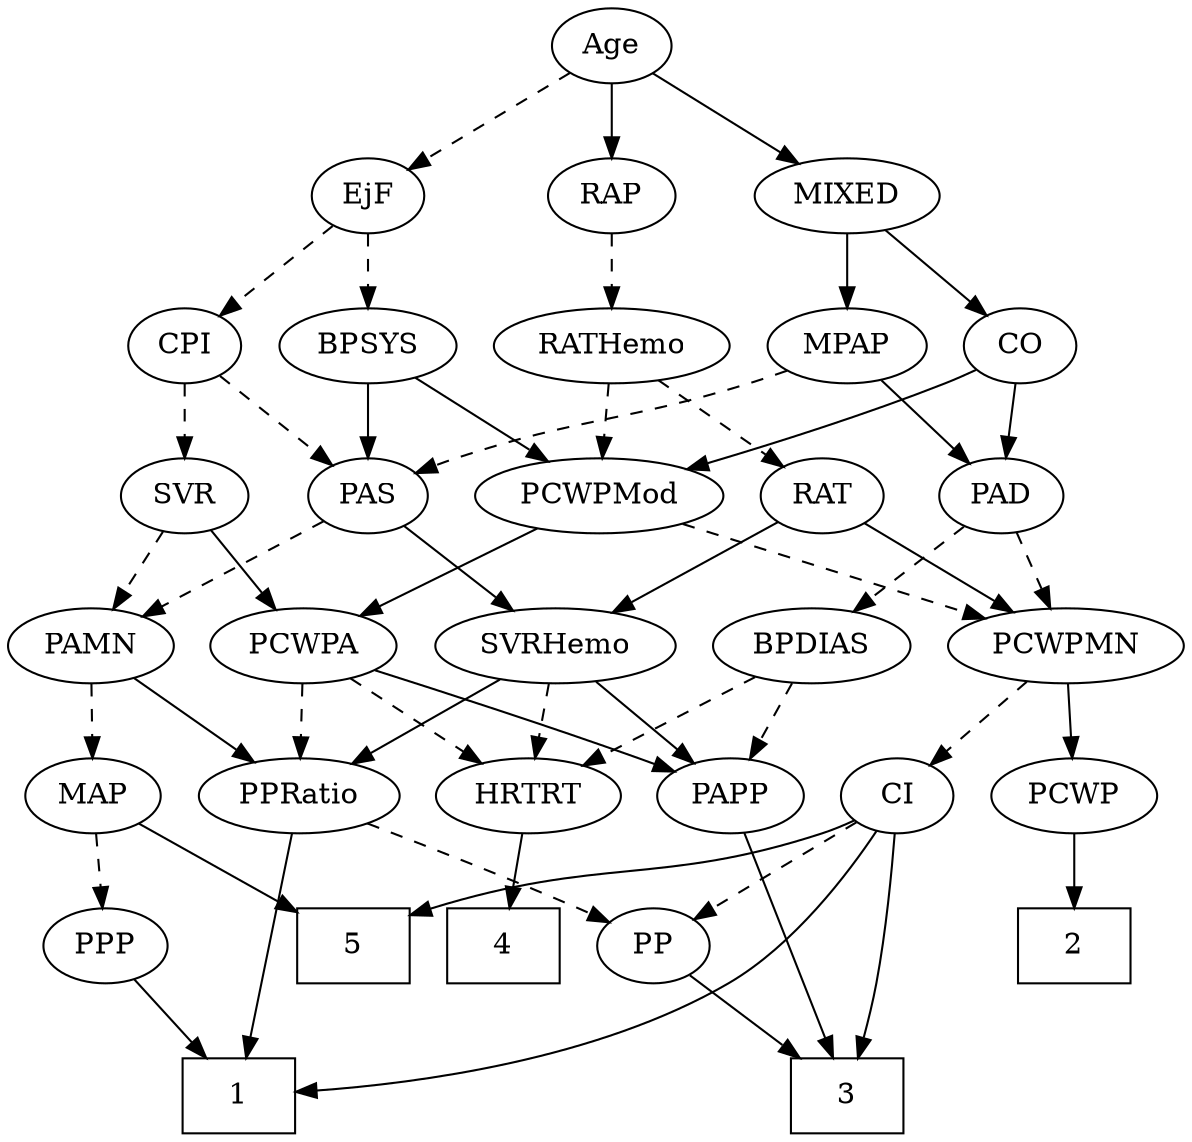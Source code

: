 strict digraph {
	graph [bb="0,0,512.44,540"];
	node [label="\N"];
	1	[height=0.5,
		pos="95.397,18",
		shape=box,
		width=0.75];
	2	[height=0.5,
		pos="480.4,90",
		shape=box,
		width=0.75];
	3	[height=0.5,
		pos="387.4,18",
		shape=box,
		width=0.75];
	4	[height=0.5,
		pos="222.4,90",
		shape=box,
		width=0.75];
	5	[height=0.5,
		pos="150.4,90",
		shape=box,
		width=0.75];
	Age	[height=0.5,
		pos="261.4,522",
		width=0.75];
	EjF	[height=0.5,
		pos="156.4,450",
		width=0.75];
	Age -> EjF	[pos="e,175.01,463.41 242.62,508.49 226.13,497.49 201.92,481.35 183.35,468.97",
		style=dashed];
	RAP	[height=0.5,
		pos="261.4,450",
		width=0.77632];
	Age -> RAP	[pos="e,261.4,468.1 261.4,503.7 261.4,495.98 261.4,486.71 261.4,478.11",
		style=solid];
	MIXED	[height=0.5,
		pos="363.4,450",
		width=1.1193];
	Age -> MIXED	[pos="e,342.14,465.59 279.63,508.49 294.56,498.24 315.99,483.53 333.44,471.56",
		style=solid];
	BPSYS	[height=0.5,
		pos="156.4,378",
		width=1.0471];
	EjF -> BPSYS	[pos="e,156.4,396.1 156.4,431.7 156.4,423.98 156.4,414.71 156.4,406.11",
		style=dashed];
	CPI	[height=0.5,
		pos="73.397,378",
		width=0.75];
	EjF -> CPI	[pos="e,89.478,392.56 140,435.17 127.76,424.85 110.84,410.58 97.127,399.01",
		style=dashed];
	RATHemo	[height=0.5,
		pos="261.4,378",
		width=1.3721];
	RAP -> RATHemo	[pos="e,261.4,396.1 261.4,431.7 261.4,423.98 261.4,414.71 261.4,406.11",
		style=dashed];
	MPAP	[height=0.5,
		pos="363.4,378",
		width=0.97491];
	MIXED -> MPAP	[pos="e,363.4,396.1 363.4,431.7 363.4,423.98 363.4,414.71 363.4,406.11",
		style=solid];
	CO	[height=0.5,
		pos="443.4,378",
		width=0.75];
	MIXED -> CO	[pos="e,427.59,392.83 381.15,433.46 392.56,423.49 407.5,410.41 419.88,399.58",
		style=solid];
	PAD	[height=0.5,
		pos="435.4,306",
		width=0.79437];
	MPAP -> PAD	[pos="e,420.3,321.68 379.02,361.81 388.97,352.14 402.01,339.46 413.04,328.73",
		style=solid];
	PAS	[height=0.5,
		pos="156.4,306",
		width=0.75];
	MPAP -> PAS	[pos="e,178.22,316.82 336.54,366.21 330.9,364.06 324.98,361.89 319.4,360 265.45,341.72 250.03,343.17 196.4,324 193.51,322.97 190.52,321.83 \
187.55,320.66",
		style=dashed];
	BPSYS -> PAS	[pos="e,156.4,324.1 156.4,359.7 156.4,351.98 156.4,342.71 156.4,334.11",
		style=solid];
	PCWPMod	[height=0.5,
		pos="257.4,306",
		width=1.4443];
	BPSYS -> PCWPMod	[pos="e,235.24,322.36 176.84,362.83 191.13,352.92 210.49,339.51 226.64,328.31",
		style=solid];
	PCWPMN	[height=0.5,
		pos="462.4,234",
		width=1.3902];
	PAD -> PCWPMN	[pos="e,455.86,251.96 441.8,288.41 444.91,280.34 448.73,270.43 452.23,261.35",
		style=dashed];
	BPDIAS	[height=0.5,
		pos="352.4,234",
		width=1.1735];
	PAD -> BPDIAS	[pos="e,370.78,250.51 419,291.17 407.5,281.47 391.87,268.29 378.65,257.14",
		style=dashed];
	CO -> PAD	[pos="e,437.35,324.1 441.42,359.7 440.54,351.98 439.48,342.71 438.5,334.11",
		style=solid];
	CO -> PCWPMod	[pos="e,294.16,318.83 422.24,366.57 417.4,364.31 412.25,362 407.4,360 373.21,345.93 333.76,332.08 303.9,322.07",
		style=solid];
	PAMN	[height=0.5,
		pos="36.397,234",
		width=1.011];
	PAS -> PAMN	[pos="e,59.109,248.25 136.58,293.44 117.94,282.57 89.727,266.11 67.984,253.43",
		style=dashed];
	SVRHemo	[height=0.5,
		pos="242.4,234",
		width=1.3902];
	PAS -> SVRHemo	[pos="e,223.16,250.65 172.98,291.5 184.97,281.74 201.45,268.33 215.34,257.02",
		style=solid];
	MAP	[height=0.5,
		pos="40.397,162",
		width=0.84854];
	PAMN -> MAP	[pos="e,39.419,180.1 37.386,215.7 37.826,207.98 38.356,198.71 38.847,190.11",
		style=dashed];
	PPRatio	[height=0.5,
		pos="130.4,162",
		width=1.1013];
	PAMN -> PPRatio	[pos="e,110.62,177.73 55.874,218.5 69.27,208.52 87.272,195.11 102.23,183.98",
		style=solid];
	RAT	[height=0.5,
		pos="354.4,306",
		width=0.75827];
	RATHemo -> RAT	[pos="e,336.94,320.14 282.04,361.46 295.81,351.09 314.03,337.38 328.74,326.31",
		style=dashed];
	RATHemo -> PCWPMod	[pos="e,258.37,324.1 260.41,359.7 259.97,351.98 259.44,342.71 258.95,334.11",
		style=dashed];
	CPI -> PAS	[pos="e,140.32,320.56 89.795,363.17 102.04,352.85 118.95,338.58 132.67,327.01",
		style=dashed];
	SVR	[height=0.5,
		pos="73.397,306",
		width=0.77632];
	CPI -> SVR	[pos="e,73.397,324.1 73.397,359.7 73.397,351.98 73.397,342.71 73.397,334.11",
		style=dashed];
	RAT -> PCWPMN	[pos="e,439.29,249.97 373.21,292.81 389.07,282.53 412.1,267.6 430.79,255.49",
		style=solid];
	RAT -> SVRHemo	[pos="e,266.47,250.04 335.14,292.97 318.66,282.66 294.56,267.6 275.06,255.41",
		style=solid];
	SVR -> PAMN	[pos="e,45.189,251.63 64.815,288.76 60.396,280.4 54.905,270.02 49.931,260.61",
		style=dashed];
	PCWPA	[height=0.5,
		pos="132.4,234",
		width=1.1555];
	SVR -> PCWPA	[pos="e,118.8,251.13 86.199,289.81 93.794,280.8 103.59,269.18 112.21,258.95",
		style=solid];
	PCWPMod -> PCWPA	[pos="e,156.87,248.7 231.19,290.33 212.2,279.69 186.35,265.22 165.86,253.74",
		style=solid];
	PCWPMod -> PCWPMN	[pos="e,427.44,246.94 293.11,292.81 327.75,280.98 380.43,262.99 417.81,250.23",
		style=dashed];
	PCWPA -> PPRatio	[pos="e,130.89,180.1 131.9,215.7 131.68,207.98 131.42,198.71 131.17,190.11",
		style=dashed];
	PAPP	[height=0.5,
		pos="316.4,162",
		width=0.88464];
	PCWPA -> PAPP	[pos="e,291.94,173.62 163.74,221.96 193.03,211.54 237.89,195.26 276.4,180 278.45,179.19 280.55,178.34 282.67,177.47",
		style=solid];
	HRTRT	[height=0.5,
		pos="227.4,162",
		width=1.1013];
	PCWPA -> HRTRT	[pos="e,207.28,177.82 152.54,218.15 166.02,208.22 183.95,195.01 198.89,184.01",
		style=dashed];
	PCWP	[height=0.5,
		pos="476.4,162",
		width=0.97491];
	PCWPMN -> PCWP	[pos="e,472.98,180.1 465.86,215.7 467.4,207.98 469.25,198.71 470.97,190.11",
		style=solid];
	CI	[height=0.5,
		pos="393.4,162",
		width=0.75];
	PCWPMN -> CI	[pos="e,407.9,177.72 446.39,216.76 437.04,207.27 425.11,195.17 414.94,184.85",
		style=dashed];
	SVRHemo -> PPRatio	[pos="e,152.97,177.11 218.64,218.15 201.98,207.74 179.53,193.71 161.45,182.41",
		style=solid];
	SVRHemo -> PAPP	[pos="e,300.84,177.72 259.56,216.76 269.59,207.27 282.39,195.17 293.3,184.85",
		style=solid];
	SVRHemo -> HRTRT	[pos="e,231.06,180.1 238.69,215.7 237.04,207.98 235.05,198.71 233.21,190.11",
		style=dashed];
	BPDIAS -> PAPP	[pos="e,325.03,179.79 343.68,216.05 339.48,207.89 334.35,197.91 329.68,188.82",
		style=dashed];
	BPDIAS -> HRTRT	[pos="e,251.62,176.56 327.7,219.17 308.49,208.41 281.64,193.38 260.55,181.57",
		style=dashed];
	MAP -> 5	[pos="e,123.59,108.06 60.317,148.32 75.534,138.64 96.899,125.04 115,113.52",
		style=solid];
	PPP	[height=0.5,
		pos="40.397,90",
		width=0.75];
	MAP -> PPP	[pos="e,40.397,108.1 40.397,143.7 40.397,135.98 40.397,126.71 40.397,118.11",
		style=dashed];
	PP	[height=0.5,
		pos="294.4,90",
		width=0.75];
	PP -> 3	[pos="e,364.7,36.082 311.89,75.834 324.38,66.431 341.52,53.529 356.32,42.394",
		style=solid];
	PPP -> 1	[pos="e,81.94,36.127 52.331,73.811 59.143,65.141 67.856,54.052 75.66,44.12",
		style=solid];
	PPRatio -> 1	[pos="e,98.622,36.16 124.85,143.92 121.59,133.58 117.51,120.1 114.4,108 109.12,87.472 104.15,64.018 100.62,46.341",
		style=solid];
	PPRatio -> PP	[pos="e,273.16,101.24 159.29,149.5 185.34,139.03 224.64,122.95 258.4,108 260.2,107.2 262.04,106.37 263.9,105.53",
		style=dashed];
	PCWP -> 2	[pos="e,479.42,108.1 477.39,143.7 477.83,135.98 478.36,126.71 478.85,118.11",
		style=solid];
	CI -> 1	[pos="e,122.49,18.996 386.25,144.38 376.61,124.03 357.48,90.07 330.4,72 269.46,31.347 181.9,21.513 132.68,19.356",
		style=solid];
	CI -> 3	[pos="e,393.22,36.44 397.15,143.89 400.57,125.94 404.63,96.923 401.4,72 400.29,63.506 398.24,54.434 396.03,46.24",
		style=solid];
	CI -> 5	[pos="e,177.64,104.67 372.8,150.26 367.85,147.97 362.51,145.72 357.4,144 286.8,120.26 262.05,131.71 187.49,107.92",
		style=solid];
	CI -> PP	[pos="e,312.44,103.76 375.24,148.16 360.03,137.41 338.11,121.91 320.93,109.76",
		style=dashed];
	PAPP -> 3	[pos="e,378.72,36.346 324.68,144.43 336.84,120.11 359.65,74.498 374.15,45.492",
		style=solid];
	HRTRT -> 4	[pos="e,223.62,108.1 226.16,143.7 225.61,135.98 224.95,126.71 224.33,118.11",
		style=solid];
}
